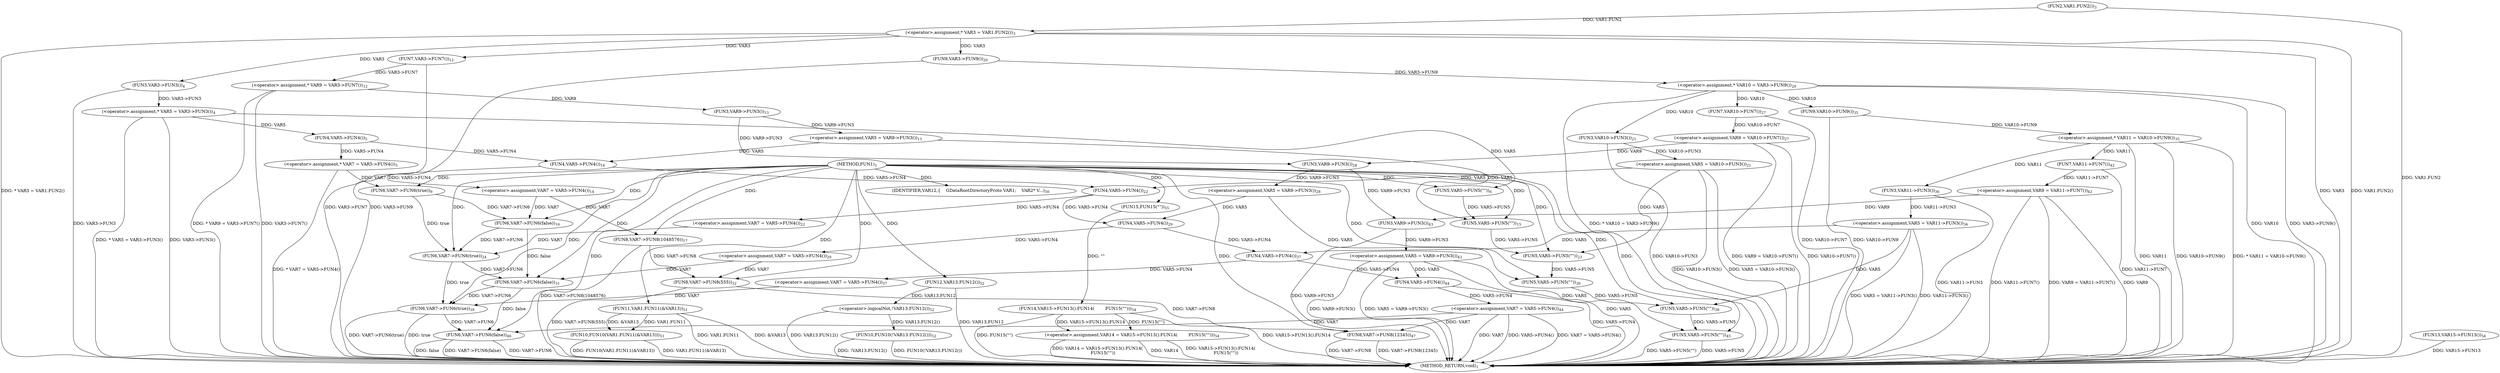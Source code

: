 digraph "FUN1" {  
"8" [label = <(METHOD,FUN1)<SUB>1</SUB>> ]
"226" [label = <(METHOD_RETURN,void)<SUB>1</SUB>> ]
"12" [label = <(&lt;operator&gt;.assignment,* VAR3 = VAR1.FUN2())<SUB>3</SUB>> ]
"19" [label = <(&lt;operator&gt;.assignment,* VAR5 = VAR3-&gt;FUN3())<SUB>4</SUB>> ]
"26" [label = <(&lt;operator&gt;.assignment,* VAR7 = VAR5-&gt;FUN4())<SUB>5</SUB>> ]
"32" [label = <(FUN5,VAR5-&gt;FUN5(&quot;&quot;))<SUB>6</SUB>> ]
"37" [label = <(FUN6,VAR7-&gt;FUN6(true))<SUB>9</SUB>> ]
"43" [label = <(&lt;operator&gt;.assignment,* VAR9 = VAR3-&gt;FUN7())<SUB>12</SUB>> ]
"49" [label = <(&lt;operator&gt;.assignment,VAR5 = VAR9-&gt;FUN3())<SUB>13</SUB>> ]
"55" [label = <(&lt;operator&gt;.assignment,VAR7 = VAR5-&gt;FUN4())<SUB>14</SUB>> ]
"61" [label = <(FUN5,VAR5-&gt;FUN5(&quot;&quot;))<SUB>15</SUB>> ]
"66" [label = <(FUN6,VAR7-&gt;FUN6(false))<SUB>16</SUB>> ]
"71" [label = <(FUN8,VAR7-&gt;FUN8(1048576))<SUB>17</SUB>> ]
"77" [label = <(&lt;operator&gt;.assignment,* VAR10 = VAR3-&gt;FUN9())<SUB>20</SUB>> ]
"83" [label = <(&lt;operator&gt;.assignment,VAR5 = VAR10-&gt;FUN3())<SUB>21</SUB>> ]
"89" [label = <(&lt;operator&gt;.assignment,VAR7 = VAR5-&gt;FUN4())<SUB>22</SUB>> ]
"95" [label = <(FUN5,VAR5-&gt;FUN5(&quot;&quot;))<SUB>23</SUB>> ]
"100" [label = <(FUN6,VAR7-&gt;FUN6(true))<SUB>24</SUB>> ]
"105" [label = <(&lt;operator&gt;.assignment,VAR9 = VAR10-&gt;FUN7())<SUB>27</SUB>> ]
"111" [label = <(&lt;operator&gt;.assignment,VAR5 = VAR9-&gt;FUN3())<SUB>28</SUB>> ]
"117" [label = <(&lt;operator&gt;.assignment,VAR7 = VAR5-&gt;FUN4())<SUB>29</SUB>> ]
"123" [label = <(FUN5,VAR5-&gt;FUN5(&quot;&quot;))<SUB>30</SUB>> ]
"128" [label = <(FUN6,VAR7-&gt;FUN6(false))<SUB>31</SUB>> ]
"133" [label = <(FUN8,VAR7-&gt;FUN8(555))<SUB>32</SUB>> ]
"139" [label = <(&lt;operator&gt;.assignment,* VAR11 = VAR10-&gt;FUN9())<SUB>35</SUB>> ]
"145" [label = <(&lt;operator&gt;.assignment,VAR5 = VAR11-&gt;FUN3())<SUB>36</SUB>> ]
"151" [label = <(&lt;operator&gt;.assignment,VAR7 = VAR5-&gt;FUN4())<SUB>37</SUB>> ]
"157" [label = <(FUN5,VAR5-&gt;FUN5(&quot;&quot;))<SUB>38</SUB>> ]
"162" [label = <(FUN6,VAR7-&gt;FUN6(true))<SUB>39</SUB>> ]
"167" [label = <(&lt;operator&gt;.assignment,VAR9 = VAR11-&gt;FUN7())<SUB>42</SUB>> ]
"173" [label = <(&lt;operator&gt;.assignment,VAR5 = VAR9-&gt;FUN3())<SUB>43</SUB>> ]
"179" [label = <(&lt;operator&gt;.assignment,VAR7 = VAR5-&gt;FUN4())<SUB>44</SUB>> ]
"185" [label = <(FUN5,VAR5-&gt;FUN5(&quot;&quot;))<SUB>45</SUB>> ]
"190" [label = <(FUN6,VAR7-&gt;FUN6(false))<SUB>46</SUB>> ]
"195" [label = <(FUN8,VAR7-&gt;FUN8(12345))<SUB>47</SUB>> ]
"200" [label = <(IDENTIFIER,VAR12,{
    GDataRootDirectoryProto VAR1;
    VAR2* V...)<SUB>50</SUB>> ]
"201" [label = <(FUN10,FUN10(VAR1.FUN11(&amp;VAR13)))<SUB>51</SUB>> ]
"208" [label = <(FUN10,FUN10(!VAR13.FUN12()))<SUB>52</SUB>> ]
"215" [label = <(&lt;operator&gt;.assignment,VAR14 = VAR15-&gt;FUN13().FUN14(
        FUN15(&quot;&quot;)))<SUB>54</SUB>> ]
"14" [label = <(FUN2,VAR1.FUN2())<SUB>3</SUB>> ]
"21" [label = <(FUN3,VAR3-&gt;FUN3())<SUB>4</SUB>> ]
"28" [label = <(FUN4,VAR5-&gt;FUN4())<SUB>5</SUB>> ]
"45" [label = <(FUN7,VAR3-&gt;FUN7())<SUB>12</SUB>> ]
"51" [label = <(FUN3,VAR9-&gt;FUN3())<SUB>13</SUB>> ]
"57" [label = <(FUN4,VAR5-&gt;FUN4())<SUB>14</SUB>> ]
"79" [label = <(FUN9,VAR3-&gt;FUN9())<SUB>20</SUB>> ]
"85" [label = <(FUN3,VAR10-&gt;FUN3())<SUB>21</SUB>> ]
"91" [label = <(FUN4,VAR5-&gt;FUN4())<SUB>22</SUB>> ]
"107" [label = <(FUN7,VAR10-&gt;FUN7())<SUB>27</SUB>> ]
"113" [label = <(FUN3,VAR9-&gt;FUN3())<SUB>28</SUB>> ]
"119" [label = <(FUN4,VAR5-&gt;FUN4())<SUB>29</SUB>> ]
"141" [label = <(FUN9,VAR10-&gt;FUN9())<SUB>35</SUB>> ]
"147" [label = <(FUN3,VAR11-&gt;FUN3())<SUB>36</SUB>> ]
"153" [label = <(FUN4,VAR5-&gt;FUN4())<SUB>37</SUB>> ]
"169" [label = <(FUN7,VAR11-&gt;FUN7())<SUB>42</SUB>> ]
"175" [label = <(FUN3,VAR9-&gt;FUN3())<SUB>43</SUB>> ]
"181" [label = <(FUN4,VAR5-&gt;FUN4())<SUB>44</SUB>> ]
"202" [label = <(FUN11,VAR1.FUN11(&amp;VAR13))<SUB>51</SUB>> ]
"209" [label = <(&lt;operator&gt;.logicalNot,!VAR13.FUN12())<SUB>52</SUB>> ]
"217" [label = <(FUN14,VAR15-&gt;FUN13().FUN14(
        FUN15(&quot;&quot;)))<SUB>54</SUB>> ]
"210" [label = <(FUN12,VAR13.FUN12())<SUB>52</SUB>> ]
"224" [label = <(FUN15,FUN15(&quot;&quot;))<SUB>55</SUB>> ]
"219" [label = <(FUN13,VAR15-&gt;FUN13())<SUB>54</SUB>> ]
  "12" -> "226"  [ label = "DDG: VAR3"] 
  "14" -> "226"  [ label = "DDG: VAR1.FUN2"] 
  "12" -> "226"  [ label = "DDG: VAR1.FUN2()"] 
  "12" -> "226"  [ label = "DDG: * VAR3 = VAR1.FUN2()"] 
  "21" -> "226"  [ label = "DDG: VAR3-&gt;FUN3"] 
  "19" -> "226"  [ label = "DDG: VAR3-&gt;FUN3()"] 
  "19" -> "226"  [ label = "DDG: * VAR5 = VAR3-&gt;FUN3()"] 
  "26" -> "226"  [ label = "DDG: * VAR7 = VAR5-&gt;FUN4()"] 
  "45" -> "226"  [ label = "DDG: VAR3-&gt;FUN7"] 
  "43" -> "226"  [ label = "DDG: VAR3-&gt;FUN7()"] 
  "43" -> "226"  [ label = "DDG: * VAR9 = VAR3-&gt;FUN7()"] 
  "71" -> "226"  [ label = "DDG: VAR7-&gt;FUN8(1048576)"] 
  "77" -> "226"  [ label = "DDG: VAR10"] 
  "79" -> "226"  [ label = "DDG: VAR3-&gt;FUN9"] 
  "77" -> "226"  [ label = "DDG: VAR3-&gt;FUN9()"] 
  "77" -> "226"  [ label = "DDG: * VAR10 = VAR3-&gt;FUN9()"] 
  "85" -> "226"  [ label = "DDG: VAR10-&gt;FUN3"] 
  "83" -> "226"  [ label = "DDG: VAR10-&gt;FUN3()"] 
  "83" -> "226"  [ label = "DDG: VAR5 = VAR10-&gt;FUN3()"] 
  "107" -> "226"  [ label = "DDG: VAR10-&gt;FUN7"] 
  "105" -> "226"  [ label = "DDG: VAR10-&gt;FUN7()"] 
  "105" -> "226"  [ label = "DDG: VAR9 = VAR10-&gt;FUN7()"] 
  "133" -> "226"  [ label = "DDG: VAR7-&gt;FUN8(555)"] 
  "139" -> "226"  [ label = "DDG: VAR11"] 
  "141" -> "226"  [ label = "DDG: VAR10-&gt;FUN9"] 
  "139" -> "226"  [ label = "DDG: VAR10-&gt;FUN9()"] 
  "139" -> "226"  [ label = "DDG: * VAR11 = VAR10-&gt;FUN9()"] 
  "147" -> "226"  [ label = "DDG: VAR11-&gt;FUN3"] 
  "145" -> "226"  [ label = "DDG: VAR11-&gt;FUN3()"] 
  "145" -> "226"  [ label = "DDG: VAR5 = VAR11-&gt;FUN3()"] 
  "162" -> "226"  [ label = "DDG: true"] 
  "162" -> "226"  [ label = "DDG: VAR7-&gt;FUN6(true)"] 
  "167" -> "226"  [ label = "DDG: VAR9"] 
  "169" -> "226"  [ label = "DDG: VAR11-&gt;FUN7"] 
  "167" -> "226"  [ label = "DDG: VAR11-&gt;FUN7()"] 
  "167" -> "226"  [ label = "DDG: VAR9 = VAR11-&gt;FUN7()"] 
  "173" -> "226"  [ label = "DDG: VAR5"] 
  "175" -> "226"  [ label = "DDG: VAR9-&gt;FUN3"] 
  "173" -> "226"  [ label = "DDG: VAR9-&gt;FUN3()"] 
  "173" -> "226"  [ label = "DDG: VAR5 = VAR9-&gt;FUN3()"] 
  "179" -> "226"  [ label = "DDG: VAR7"] 
  "181" -> "226"  [ label = "DDG: VAR5-&gt;FUN4"] 
  "179" -> "226"  [ label = "DDG: VAR5-&gt;FUN4()"] 
  "179" -> "226"  [ label = "DDG: VAR7 = VAR5-&gt;FUN4()"] 
  "185" -> "226"  [ label = "DDG: VAR5-&gt;FUN5"] 
  "185" -> "226"  [ label = "DDG: VAR5-&gt;FUN5(&quot;&quot;)"] 
  "190" -> "226"  [ label = "DDG: VAR7-&gt;FUN6"] 
  "190" -> "226"  [ label = "DDG: false"] 
  "190" -> "226"  [ label = "DDG: VAR7-&gt;FUN6(false)"] 
  "195" -> "226"  [ label = "DDG: VAR7-&gt;FUN8"] 
  "195" -> "226"  [ label = "DDG: VAR7-&gt;FUN8(12345)"] 
  "202" -> "226"  [ label = "DDG: VAR1.FUN11"] 
  "202" -> "226"  [ label = "DDG: &amp;VAR13"] 
  "201" -> "226"  [ label = "DDG: VAR1.FUN11(&amp;VAR13)"] 
  "201" -> "226"  [ label = "DDG: FUN10(VAR1.FUN11(&amp;VAR13))"] 
  "210" -> "226"  [ label = "DDG: VAR13.FUN12"] 
  "209" -> "226"  [ label = "DDG: VAR13.FUN12()"] 
  "208" -> "226"  [ label = "DDG: !VAR13.FUN12()"] 
  "208" -> "226"  [ label = "DDG: FUN10(!VAR13.FUN12())"] 
  "215" -> "226"  [ label = "DDG: VAR14"] 
  "219" -> "226"  [ label = "DDG: VAR15-&gt;FUN13"] 
  "217" -> "226"  [ label = "DDG: VAR15-&gt;FUN13().FUN14"] 
  "217" -> "226"  [ label = "DDG: FUN15(&quot;&quot;)"] 
  "215" -> "226"  [ label = "DDG: VAR15-&gt;FUN13().FUN14(
        FUN15(&quot;&quot;))"] 
  "215" -> "226"  [ label = "DDG: VAR14 = VAR15-&gt;FUN13().FUN14(
        FUN15(&quot;&quot;))"] 
  "14" -> "12"  [ label = "DDG: VAR1.FUN2"] 
  "21" -> "19"  [ label = "DDG: VAR3-&gt;FUN3"] 
  "28" -> "26"  [ label = "DDG: VAR5-&gt;FUN4"] 
  "45" -> "43"  [ label = "DDG: VAR3-&gt;FUN7"] 
  "51" -> "49"  [ label = "DDG: VAR9-&gt;FUN3"] 
  "57" -> "55"  [ label = "DDG: VAR5-&gt;FUN4"] 
  "79" -> "77"  [ label = "DDG: VAR3-&gt;FUN9"] 
  "85" -> "83"  [ label = "DDG: VAR10-&gt;FUN3"] 
  "91" -> "89"  [ label = "DDG: VAR5-&gt;FUN4"] 
  "107" -> "105"  [ label = "DDG: VAR10-&gt;FUN7"] 
  "113" -> "111"  [ label = "DDG: VAR9-&gt;FUN3"] 
  "119" -> "117"  [ label = "DDG: VAR5-&gt;FUN4"] 
  "141" -> "139"  [ label = "DDG: VAR10-&gt;FUN9"] 
  "147" -> "145"  [ label = "DDG: VAR11-&gt;FUN3"] 
  "153" -> "151"  [ label = "DDG: VAR5-&gt;FUN4"] 
  "169" -> "167"  [ label = "DDG: VAR11-&gt;FUN7"] 
  "175" -> "173"  [ label = "DDG: VAR9-&gt;FUN3"] 
  "181" -> "179"  [ label = "DDG: VAR5-&gt;FUN4"] 
  "8" -> "200"  [ label = "DDG: "] 
  "217" -> "215"  [ label = "DDG: VAR15-&gt;FUN13().FUN14"] 
  "217" -> "215"  [ label = "DDG: FUN15(&quot;&quot;)"] 
  "19" -> "32"  [ label = "DDG: VAR5"] 
  "8" -> "32"  [ label = "DDG: "] 
  "26" -> "37"  [ label = "DDG: VAR7"] 
  "8" -> "37"  [ label = "DDG: "] 
  "32" -> "61"  [ label = "DDG: VAR5-&gt;FUN5"] 
  "49" -> "61"  [ label = "DDG: VAR5"] 
  "8" -> "61"  [ label = "DDG: "] 
  "37" -> "66"  [ label = "DDG: VAR7-&gt;FUN6"] 
  "55" -> "66"  [ label = "DDG: VAR7"] 
  "8" -> "66"  [ label = "DDG: "] 
  "55" -> "71"  [ label = "DDG: VAR7"] 
  "8" -> "71"  [ label = "DDG: "] 
  "61" -> "95"  [ label = "DDG: VAR5-&gt;FUN5"] 
  "83" -> "95"  [ label = "DDG: VAR5"] 
  "8" -> "95"  [ label = "DDG: "] 
  "66" -> "100"  [ label = "DDG: VAR7-&gt;FUN6"] 
  "89" -> "100"  [ label = "DDG: VAR7"] 
  "37" -> "100"  [ label = "DDG: true"] 
  "8" -> "100"  [ label = "DDG: "] 
  "95" -> "123"  [ label = "DDG: VAR5-&gt;FUN5"] 
  "111" -> "123"  [ label = "DDG: VAR5"] 
  "8" -> "123"  [ label = "DDG: "] 
  "100" -> "128"  [ label = "DDG: VAR7-&gt;FUN6"] 
  "117" -> "128"  [ label = "DDG: VAR7"] 
  "66" -> "128"  [ label = "DDG: false"] 
  "8" -> "128"  [ label = "DDG: "] 
  "71" -> "133"  [ label = "DDG: VAR7-&gt;FUN8"] 
  "117" -> "133"  [ label = "DDG: VAR7"] 
  "8" -> "133"  [ label = "DDG: "] 
  "123" -> "157"  [ label = "DDG: VAR5-&gt;FUN5"] 
  "145" -> "157"  [ label = "DDG: VAR5"] 
  "8" -> "157"  [ label = "DDG: "] 
  "128" -> "162"  [ label = "DDG: VAR7-&gt;FUN6"] 
  "151" -> "162"  [ label = "DDG: VAR7"] 
  "100" -> "162"  [ label = "DDG: true"] 
  "8" -> "162"  [ label = "DDG: "] 
  "157" -> "185"  [ label = "DDG: VAR5-&gt;FUN5"] 
  "173" -> "185"  [ label = "DDG: VAR5"] 
  "8" -> "185"  [ label = "DDG: "] 
  "162" -> "190"  [ label = "DDG: VAR7-&gt;FUN6"] 
  "179" -> "190"  [ label = "DDG: VAR7"] 
  "128" -> "190"  [ label = "DDG: false"] 
  "8" -> "190"  [ label = "DDG: "] 
  "133" -> "195"  [ label = "DDG: VAR7-&gt;FUN8"] 
  "179" -> "195"  [ label = "DDG: VAR7"] 
  "8" -> "195"  [ label = "DDG: "] 
  "202" -> "201"  [ label = "DDG: VAR1.FUN11"] 
  "202" -> "201"  [ label = "DDG: &amp;VAR13"] 
  "209" -> "208"  [ label = "DDG: VAR13.FUN12()"] 
  "12" -> "21"  [ label = "DDG: VAR3"] 
  "19" -> "28"  [ label = "DDG: VAR5"] 
  "12" -> "45"  [ label = "DDG: VAR3"] 
  "43" -> "51"  [ label = "DDG: VAR9"] 
  "28" -> "57"  [ label = "DDG: VAR5-&gt;FUN4"] 
  "49" -> "57"  [ label = "DDG: VAR5"] 
  "12" -> "79"  [ label = "DDG: VAR3"] 
  "77" -> "85"  [ label = "DDG: VAR10"] 
  "57" -> "91"  [ label = "DDG: VAR5-&gt;FUN4"] 
  "83" -> "91"  [ label = "DDG: VAR5"] 
  "77" -> "107"  [ label = "DDG: VAR10"] 
  "51" -> "113"  [ label = "DDG: VAR9-&gt;FUN3"] 
  "105" -> "113"  [ label = "DDG: VAR9"] 
  "91" -> "119"  [ label = "DDG: VAR5-&gt;FUN4"] 
  "111" -> "119"  [ label = "DDG: VAR5"] 
  "77" -> "141"  [ label = "DDG: VAR10"] 
  "139" -> "147"  [ label = "DDG: VAR11"] 
  "119" -> "153"  [ label = "DDG: VAR5-&gt;FUN4"] 
  "145" -> "153"  [ label = "DDG: VAR5"] 
  "139" -> "169"  [ label = "DDG: VAR11"] 
  "113" -> "175"  [ label = "DDG: VAR9-&gt;FUN3"] 
  "167" -> "175"  [ label = "DDG: VAR9"] 
  "153" -> "181"  [ label = "DDG: VAR5-&gt;FUN4"] 
  "173" -> "181"  [ label = "DDG: VAR5"] 
  "8" -> "202"  [ label = "DDG: "] 
  "210" -> "209"  [ label = "DDG: VAR13.FUN12"] 
  "224" -> "217"  [ label = "DDG: &quot;&quot;"] 
  "8" -> "210"  [ label = "DDG: "] 
  "8" -> "224"  [ label = "DDG: "] 
}
